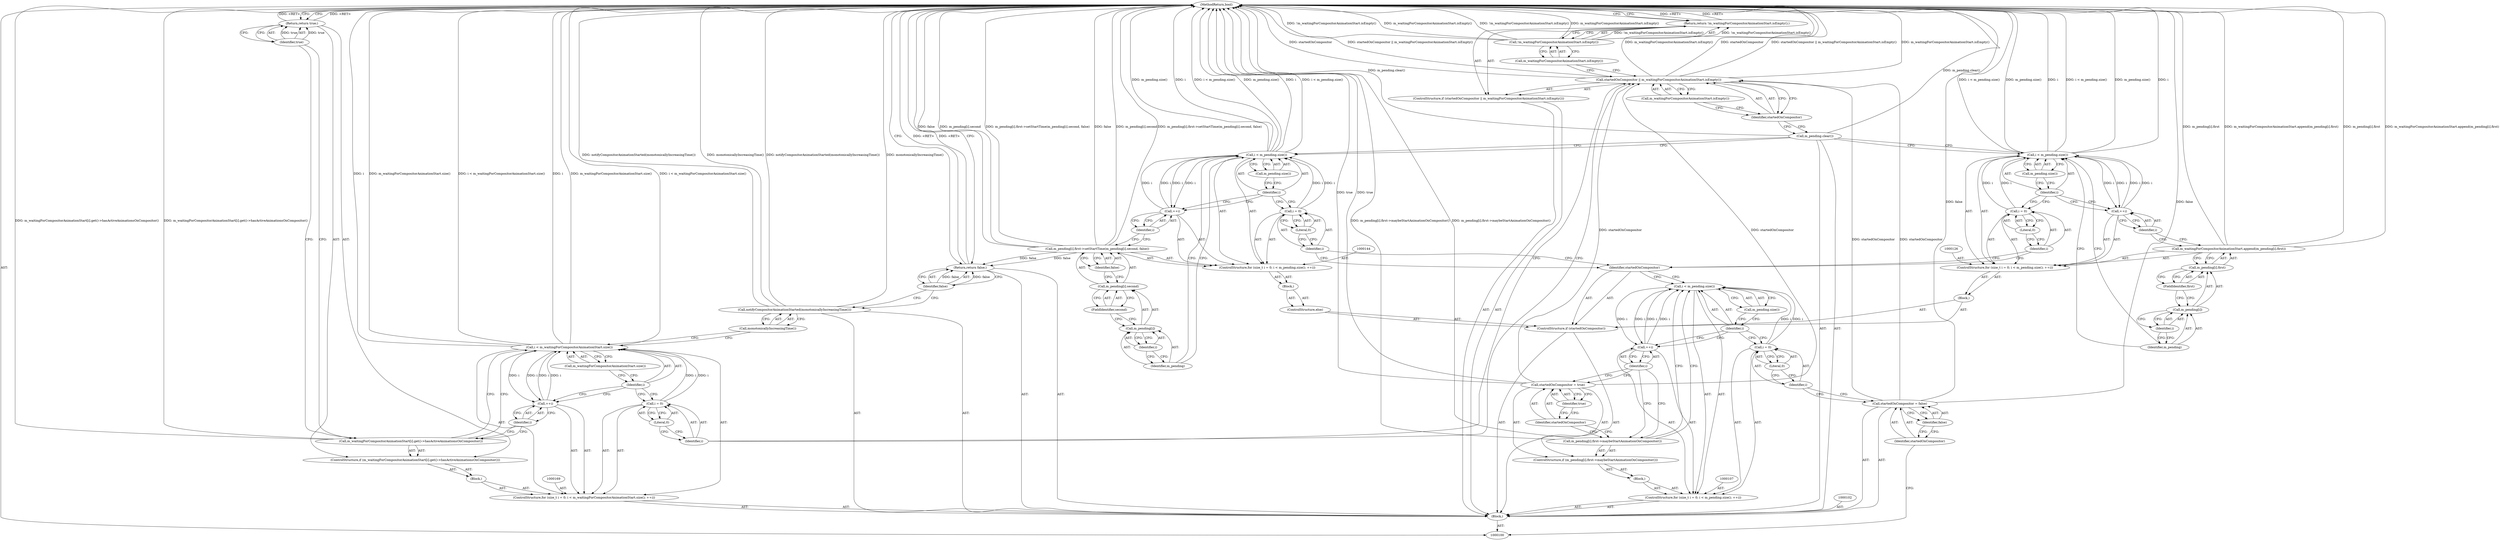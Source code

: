 digraph "0_Chrome_75f1a0ebf09d110642f19dd4e389004e949a7828_2" {
"1000187" [label="(MethodReturn,bool)"];
"1000127" [label="(Call,i = 0)"];
"1000128" [label="(Identifier,i)"];
"1000129" [label="(Literal,0)"];
"1000130" [label="(Call,i < m_pending.size())"];
"1000131" [label="(Identifier,i)"];
"1000132" [label="(Call,m_pending.size())"];
"1000133" [label="(Call,++i)"];
"1000134" [label="(Identifier,i)"];
"1000125" [label="(ControlStructure,for (size_t i = 0; i < m_pending.size(); ++i))"];
"1000135" [label="(Call,m_waitingForCompositorAnimationStart.append(m_pending[i].first))"];
"1000136" [label="(Call,m_pending[i].first)"];
"1000137" [label="(Call,m_pending[i])"];
"1000138" [label="(Identifier,m_pending)"];
"1000139" [label="(Identifier,i)"];
"1000140" [label="(FieldIdentifier,first)"];
"1000142" [label="(Block,)"];
"1000141" [label="(ControlStructure,else)"];
"1000145" [label="(Call,i = 0)"];
"1000146" [label="(Identifier,i)"];
"1000147" [label="(Literal,0)"];
"1000148" [label="(Call,i < m_pending.size())"];
"1000149" [label="(Identifier,i)"];
"1000150" [label="(Call,m_pending.size())"];
"1000151" [label="(Call,++i)"];
"1000152" [label="(Identifier,i)"];
"1000143" [label="(ControlStructure,for (size_t i = 0; i < m_pending.size(); ++i))"];
"1000153" [label="(Call,m_pending[i].first->setStartTime(m_pending[i].second, false))"];
"1000154" [label="(Call,m_pending[i].second)"];
"1000155" [label="(Call,m_pending[i])"];
"1000156" [label="(Identifier,m_pending)"];
"1000157" [label="(Identifier,i)"];
"1000158" [label="(FieldIdentifier,second)"];
"1000159" [label="(Identifier,false)"];
"1000160" [label="(Call,m_pending.clear())"];
"1000164" [label="(Call,m_waitingForCompositorAnimationStart.isEmpty())"];
"1000161" [label="(ControlStructure,if (startedOnCompositor || m_waitingForCompositorAnimationStart.isEmpty()))"];
"1000162" [label="(Call,startedOnCompositor || m_waitingForCompositorAnimationStart.isEmpty())"];
"1000163" [label="(Identifier,startedOnCompositor)"];
"1000166" [label="(Call,!m_waitingForCompositorAnimationStart.isEmpty())"];
"1000167" [label="(Call,m_waitingForCompositorAnimationStart.isEmpty())"];
"1000165" [label="(Return,return !m_waitingForCompositorAnimationStart.isEmpty();)"];
"1000101" [label="(Block,)"];
"1000170" [label="(Call,i = 0)"];
"1000171" [label="(Identifier,i)"];
"1000172" [label="(Literal,0)"];
"1000173" [label="(Call,i < m_waitingForCompositorAnimationStart.size())"];
"1000174" [label="(Identifier,i)"];
"1000175" [label="(Call,m_waitingForCompositorAnimationStart.size())"];
"1000168" [label="(ControlStructure,for (size_t i = 0; i < m_waitingForCompositorAnimationStart.size(); ++i))"];
"1000176" [label="(Call,++i)"];
"1000177" [label="(Identifier,i)"];
"1000178" [label="(Block,)"];
"1000180" [label="(Call,m_waitingForCompositorAnimationStart[i].get()->hasActiveAnimationsOnCompositor())"];
"1000179" [label="(ControlStructure,if (m_waitingForCompositorAnimationStart[i].get()->hasActiveAnimationsOnCompositor()))"];
"1000181" [label="(Return,return true;)"];
"1000182" [label="(Identifier,true)"];
"1000184" [label="(Call,monotonicallyIncreasingTime())"];
"1000183" [label="(Call,notifyCompositorAnimationStarted(monotonicallyIncreasingTime()))"];
"1000186" [label="(Identifier,false)"];
"1000185" [label="(Return,return false;)"];
"1000105" [label="(Identifier,false)"];
"1000103" [label="(Call,startedOnCompositor = false)"];
"1000104" [label="(Identifier,startedOnCompositor)"];
"1000108" [label="(Call,i = 0)"];
"1000109" [label="(Identifier,i)"];
"1000110" [label="(Literal,0)"];
"1000111" [label="(Call,i < m_pending.size())"];
"1000112" [label="(Identifier,i)"];
"1000113" [label="(Call,m_pending.size())"];
"1000106" [label="(ControlStructure,for (size_t i = 0; i < m_pending.size(); ++i))"];
"1000114" [label="(Call,++i)"];
"1000115" [label="(Identifier,i)"];
"1000116" [label="(Block,)"];
"1000118" [label="(Call,m_pending[i].first->maybeStartAnimationOnCompositor())"];
"1000117" [label="(ControlStructure,if (m_pending[i].first->maybeStartAnimationOnCompositor()))"];
"1000119" [label="(Call,startedOnCompositor = true)"];
"1000120" [label="(Identifier,startedOnCompositor)"];
"1000121" [label="(Identifier,true)"];
"1000124" [label="(Block,)"];
"1000122" [label="(ControlStructure,if (startedOnCompositor))"];
"1000123" [label="(Identifier,startedOnCompositor)"];
"1000187" -> "1000100"  [label="AST: "];
"1000187" -> "1000165"  [label="CFG: "];
"1000187" -> "1000181"  [label="CFG: "];
"1000187" -> "1000185"  [label="CFG: "];
"1000165" -> "1000187"  [label="DDG: <RET>"];
"1000153" -> "1000187"  [label="DDG: false"];
"1000153" -> "1000187"  [label="DDG: m_pending[i].second"];
"1000153" -> "1000187"  [label="DDG: m_pending[i].first->setStartTime(m_pending[i].second, false)"];
"1000103" -> "1000187"  [label="DDG: false"];
"1000130" -> "1000187"  [label="DDG: m_pending.size()"];
"1000130" -> "1000187"  [label="DDG: i"];
"1000130" -> "1000187"  [label="DDG: i < m_pending.size()"];
"1000118" -> "1000187"  [label="DDG: m_pending[i].first->maybeStartAnimationOnCompositor()"];
"1000183" -> "1000187"  [label="DDG: notifyCompositorAnimationStarted(monotonicallyIncreasingTime())"];
"1000183" -> "1000187"  [label="DDG: monotonicallyIncreasingTime()"];
"1000162" -> "1000187"  [label="DDG: m_waitingForCompositorAnimationStart.isEmpty()"];
"1000162" -> "1000187"  [label="DDG: startedOnCompositor"];
"1000162" -> "1000187"  [label="DDG: startedOnCompositor || m_waitingForCompositorAnimationStart.isEmpty()"];
"1000160" -> "1000187"  [label="DDG: m_pending.clear()"];
"1000166" -> "1000187"  [label="DDG: !m_waitingForCompositorAnimationStart.isEmpty()"];
"1000166" -> "1000187"  [label="DDG: m_waitingForCompositorAnimationStart.isEmpty()"];
"1000119" -> "1000187"  [label="DDG: true"];
"1000180" -> "1000187"  [label="DDG: m_waitingForCompositorAnimationStart[i].get()->hasActiveAnimationsOnCompositor()"];
"1000148" -> "1000187"  [label="DDG: i"];
"1000148" -> "1000187"  [label="DDG: i < m_pending.size()"];
"1000148" -> "1000187"  [label="DDG: m_pending.size()"];
"1000135" -> "1000187"  [label="DDG: m_waitingForCompositorAnimationStart.append(m_pending[i].first)"];
"1000135" -> "1000187"  [label="DDG: m_pending[i].first"];
"1000173" -> "1000187"  [label="DDG: i < m_waitingForCompositorAnimationStart.size()"];
"1000173" -> "1000187"  [label="DDG: i"];
"1000173" -> "1000187"  [label="DDG: m_waitingForCompositorAnimationStart.size()"];
"1000181" -> "1000187"  [label="DDG: <RET>"];
"1000185" -> "1000187"  [label="DDG: <RET>"];
"1000127" -> "1000125"  [label="AST: "];
"1000127" -> "1000129"  [label="CFG: "];
"1000128" -> "1000127"  [label="AST: "];
"1000129" -> "1000127"  [label="AST: "];
"1000131" -> "1000127"  [label="CFG: "];
"1000127" -> "1000130"  [label="DDG: i"];
"1000128" -> "1000127"  [label="AST: "];
"1000128" -> "1000123"  [label="CFG: "];
"1000129" -> "1000128"  [label="CFG: "];
"1000129" -> "1000127"  [label="AST: "];
"1000129" -> "1000128"  [label="CFG: "];
"1000127" -> "1000129"  [label="CFG: "];
"1000130" -> "1000125"  [label="AST: "];
"1000130" -> "1000132"  [label="CFG: "];
"1000131" -> "1000130"  [label="AST: "];
"1000132" -> "1000130"  [label="AST: "];
"1000138" -> "1000130"  [label="CFG: "];
"1000160" -> "1000130"  [label="CFG: "];
"1000130" -> "1000187"  [label="DDG: m_pending.size()"];
"1000130" -> "1000187"  [label="DDG: i"];
"1000130" -> "1000187"  [label="DDG: i < m_pending.size()"];
"1000133" -> "1000130"  [label="DDG: i"];
"1000127" -> "1000130"  [label="DDG: i"];
"1000130" -> "1000133"  [label="DDG: i"];
"1000131" -> "1000130"  [label="AST: "];
"1000131" -> "1000127"  [label="CFG: "];
"1000131" -> "1000133"  [label="CFG: "];
"1000132" -> "1000131"  [label="CFG: "];
"1000132" -> "1000130"  [label="AST: "];
"1000132" -> "1000131"  [label="CFG: "];
"1000130" -> "1000132"  [label="CFG: "];
"1000133" -> "1000125"  [label="AST: "];
"1000133" -> "1000134"  [label="CFG: "];
"1000134" -> "1000133"  [label="AST: "];
"1000131" -> "1000133"  [label="CFG: "];
"1000133" -> "1000130"  [label="DDG: i"];
"1000130" -> "1000133"  [label="DDG: i"];
"1000134" -> "1000133"  [label="AST: "];
"1000134" -> "1000135"  [label="CFG: "];
"1000133" -> "1000134"  [label="CFG: "];
"1000125" -> "1000124"  [label="AST: "];
"1000126" -> "1000125"  [label="AST: "];
"1000127" -> "1000125"  [label="AST: "];
"1000130" -> "1000125"  [label="AST: "];
"1000133" -> "1000125"  [label="AST: "];
"1000135" -> "1000125"  [label="AST: "];
"1000135" -> "1000125"  [label="AST: "];
"1000135" -> "1000136"  [label="CFG: "];
"1000136" -> "1000135"  [label="AST: "];
"1000134" -> "1000135"  [label="CFG: "];
"1000135" -> "1000187"  [label="DDG: m_waitingForCompositorAnimationStart.append(m_pending[i].first)"];
"1000135" -> "1000187"  [label="DDG: m_pending[i].first"];
"1000136" -> "1000135"  [label="AST: "];
"1000136" -> "1000140"  [label="CFG: "];
"1000137" -> "1000136"  [label="AST: "];
"1000140" -> "1000136"  [label="AST: "];
"1000135" -> "1000136"  [label="CFG: "];
"1000137" -> "1000136"  [label="AST: "];
"1000137" -> "1000139"  [label="CFG: "];
"1000138" -> "1000137"  [label="AST: "];
"1000139" -> "1000137"  [label="AST: "];
"1000140" -> "1000137"  [label="CFG: "];
"1000138" -> "1000137"  [label="AST: "];
"1000138" -> "1000130"  [label="CFG: "];
"1000139" -> "1000138"  [label="CFG: "];
"1000139" -> "1000137"  [label="AST: "];
"1000139" -> "1000138"  [label="CFG: "];
"1000137" -> "1000139"  [label="CFG: "];
"1000140" -> "1000136"  [label="AST: "];
"1000140" -> "1000137"  [label="CFG: "];
"1000136" -> "1000140"  [label="CFG: "];
"1000142" -> "1000141"  [label="AST: "];
"1000143" -> "1000142"  [label="AST: "];
"1000141" -> "1000122"  [label="AST: "];
"1000142" -> "1000141"  [label="AST: "];
"1000145" -> "1000143"  [label="AST: "];
"1000145" -> "1000147"  [label="CFG: "];
"1000146" -> "1000145"  [label="AST: "];
"1000147" -> "1000145"  [label="AST: "];
"1000149" -> "1000145"  [label="CFG: "];
"1000145" -> "1000148"  [label="DDG: i"];
"1000146" -> "1000145"  [label="AST: "];
"1000146" -> "1000123"  [label="CFG: "];
"1000147" -> "1000146"  [label="CFG: "];
"1000147" -> "1000145"  [label="AST: "];
"1000147" -> "1000146"  [label="CFG: "];
"1000145" -> "1000147"  [label="CFG: "];
"1000148" -> "1000143"  [label="AST: "];
"1000148" -> "1000150"  [label="CFG: "];
"1000149" -> "1000148"  [label="AST: "];
"1000150" -> "1000148"  [label="AST: "];
"1000156" -> "1000148"  [label="CFG: "];
"1000160" -> "1000148"  [label="CFG: "];
"1000148" -> "1000187"  [label="DDG: i"];
"1000148" -> "1000187"  [label="DDG: i < m_pending.size()"];
"1000148" -> "1000187"  [label="DDG: m_pending.size()"];
"1000151" -> "1000148"  [label="DDG: i"];
"1000145" -> "1000148"  [label="DDG: i"];
"1000148" -> "1000151"  [label="DDG: i"];
"1000149" -> "1000148"  [label="AST: "];
"1000149" -> "1000145"  [label="CFG: "];
"1000149" -> "1000151"  [label="CFG: "];
"1000150" -> "1000149"  [label="CFG: "];
"1000150" -> "1000148"  [label="AST: "];
"1000150" -> "1000149"  [label="CFG: "];
"1000148" -> "1000150"  [label="CFG: "];
"1000151" -> "1000143"  [label="AST: "];
"1000151" -> "1000152"  [label="CFG: "];
"1000152" -> "1000151"  [label="AST: "];
"1000149" -> "1000151"  [label="CFG: "];
"1000151" -> "1000148"  [label="DDG: i"];
"1000148" -> "1000151"  [label="DDG: i"];
"1000152" -> "1000151"  [label="AST: "];
"1000152" -> "1000153"  [label="CFG: "];
"1000151" -> "1000152"  [label="CFG: "];
"1000143" -> "1000142"  [label="AST: "];
"1000144" -> "1000143"  [label="AST: "];
"1000145" -> "1000143"  [label="AST: "];
"1000148" -> "1000143"  [label="AST: "];
"1000151" -> "1000143"  [label="AST: "];
"1000153" -> "1000143"  [label="AST: "];
"1000153" -> "1000143"  [label="AST: "];
"1000153" -> "1000159"  [label="CFG: "];
"1000154" -> "1000153"  [label="AST: "];
"1000159" -> "1000153"  [label="AST: "];
"1000152" -> "1000153"  [label="CFG: "];
"1000153" -> "1000187"  [label="DDG: false"];
"1000153" -> "1000187"  [label="DDG: m_pending[i].second"];
"1000153" -> "1000187"  [label="DDG: m_pending[i].first->setStartTime(m_pending[i].second, false)"];
"1000153" -> "1000185"  [label="DDG: false"];
"1000154" -> "1000153"  [label="AST: "];
"1000154" -> "1000158"  [label="CFG: "];
"1000155" -> "1000154"  [label="AST: "];
"1000158" -> "1000154"  [label="AST: "];
"1000159" -> "1000154"  [label="CFG: "];
"1000155" -> "1000154"  [label="AST: "];
"1000155" -> "1000157"  [label="CFG: "];
"1000156" -> "1000155"  [label="AST: "];
"1000157" -> "1000155"  [label="AST: "];
"1000158" -> "1000155"  [label="CFG: "];
"1000156" -> "1000155"  [label="AST: "];
"1000156" -> "1000148"  [label="CFG: "];
"1000157" -> "1000156"  [label="CFG: "];
"1000157" -> "1000155"  [label="AST: "];
"1000157" -> "1000156"  [label="CFG: "];
"1000155" -> "1000157"  [label="CFG: "];
"1000158" -> "1000154"  [label="AST: "];
"1000158" -> "1000155"  [label="CFG: "];
"1000154" -> "1000158"  [label="CFG: "];
"1000159" -> "1000153"  [label="AST: "];
"1000159" -> "1000154"  [label="CFG: "];
"1000153" -> "1000159"  [label="CFG: "];
"1000160" -> "1000101"  [label="AST: "];
"1000160" -> "1000130"  [label="CFG: "];
"1000160" -> "1000148"  [label="CFG: "];
"1000163" -> "1000160"  [label="CFG: "];
"1000160" -> "1000187"  [label="DDG: m_pending.clear()"];
"1000164" -> "1000162"  [label="AST: "];
"1000164" -> "1000163"  [label="CFG: "];
"1000162" -> "1000164"  [label="CFG: "];
"1000161" -> "1000101"  [label="AST: "];
"1000162" -> "1000161"  [label="AST: "];
"1000165" -> "1000161"  [label="AST: "];
"1000162" -> "1000161"  [label="AST: "];
"1000162" -> "1000163"  [label="CFG: "];
"1000162" -> "1000164"  [label="CFG: "];
"1000163" -> "1000162"  [label="AST: "];
"1000164" -> "1000162"  [label="AST: "];
"1000167" -> "1000162"  [label="CFG: "];
"1000171" -> "1000162"  [label="CFG: "];
"1000162" -> "1000187"  [label="DDG: m_waitingForCompositorAnimationStart.isEmpty()"];
"1000162" -> "1000187"  [label="DDG: startedOnCompositor"];
"1000162" -> "1000187"  [label="DDG: startedOnCompositor || m_waitingForCompositorAnimationStart.isEmpty()"];
"1000103" -> "1000162"  [label="DDG: startedOnCompositor"];
"1000119" -> "1000162"  [label="DDG: startedOnCompositor"];
"1000163" -> "1000162"  [label="AST: "];
"1000163" -> "1000160"  [label="CFG: "];
"1000164" -> "1000163"  [label="CFG: "];
"1000162" -> "1000163"  [label="CFG: "];
"1000166" -> "1000165"  [label="AST: "];
"1000166" -> "1000167"  [label="CFG: "];
"1000167" -> "1000166"  [label="AST: "];
"1000165" -> "1000166"  [label="CFG: "];
"1000166" -> "1000187"  [label="DDG: !m_waitingForCompositorAnimationStart.isEmpty()"];
"1000166" -> "1000187"  [label="DDG: m_waitingForCompositorAnimationStart.isEmpty()"];
"1000166" -> "1000165"  [label="DDG: !m_waitingForCompositorAnimationStart.isEmpty()"];
"1000167" -> "1000166"  [label="AST: "];
"1000167" -> "1000162"  [label="CFG: "];
"1000166" -> "1000167"  [label="CFG: "];
"1000165" -> "1000161"  [label="AST: "];
"1000165" -> "1000166"  [label="CFG: "];
"1000166" -> "1000165"  [label="AST: "];
"1000187" -> "1000165"  [label="CFG: "];
"1000165" -> "1000187"  [label="DDG: <RET>"];
"1000166" -> "1000165"  [label="DDG: !m_waitingForCompositorAnimationStart.isEmpty()"];
"1000101" -> "1000100"  [label="AST: "];
"1000102" -> "1000101"  [label="AST: "];
"1000103" -> "1000101"  [label="AST: "];
"1000106" -> "1000101"  [label="AST: "];
"1000122" -> "1000101"  [label="AST: "];
"1000160" -> "1000101"  [label="AST: "];
"1000161" -> "1000101"  [label="AST: "];
"1000168" -> "1000101"  [label="AST: "];
"1000183" -> "1000101"  [label="AST: "];
"1000185" -> "1000101"  [label="AST: "];
"1000170" -> "1000168"  [label="AST: "];
"1000170" -> "1000172"  [label="CFG: "];
"1000171" -> "1000170"  [label="AST: "];
"1000172" -> "1000170"  [label="AST: "];
"1000174" -> "1000170"  [label="CFG: "];
"1000170" -> "1000173"  [label="DDG: i"];
"1000171" -> "1000170"  [label="AST: "];
"1000171" -> "1000162"  [label="CFG: "];
"1000172" -> "1000171"  [label="CFG: "];
"1000172" -> "1000170"  [label="AST: "];
"1000172" -> "1000171"  [label="CFG: "];
"1000170" -> "1000172"  [label="CFG: "];
"1000173" -> "1000168"  [label="AST: "];
"1000173" -> "1000175"  [label="CFG: "];
"1000174" -> "1000173"  [label="AST: "];
"1000175" -> "1000173"  [label="AST: "];
"1000180" -> "1000173"  [label="CFG: "];
"1000184" -> "1000173"  [label="CFG: "];
"1000173" -> "1000187"  [label="DDG: i < m_waitingForCompositorAnimationStart.size()"];
"1000173" -> "1000187"  [label="DDG: i"];
"1000173" -> "1000187"  [label="DDG: m_waitingForCompositorAnimationStart.size()"];
"1000170" -> "1000173"  [label="DDG: i"];
"1000176" -> "1000173"  [label="DDG: i"];
"1000173" -> "1000176"  [label="DDG: i"];
"1000174" -> "1000173"  [label="AST: "];
"1000174" -> "1000170"  [label="CFG: "];
"1000174" -> "1000176"  [label="CFG: "];
"1000175" -> "1000174"  [label="CFG: "];
"1000175" -> "1000173"  [label="AST: "];
"1000175" -> "1000174"  [label="CFG: "];
"1000173" -> "1000175"  [label="CFG: "];
"1000168" -> "1000101"  [label="AST: "];
"1000169" -> "1000168"  [label="AST: "];
"1000170" -> "1000168"  [label="AST: "];
"1000173" -> "1000168"  [label="AST: "];
"1000176" -> "1000168"  [label="AST: "];
"1000178" -> "1000168"  [label="AST: "];
"1000176" -> "1000168"  [label="AST: "];
"1000176" -> "1000177"  [label="CFG: "];
"1000177" -> "1000176"  [label="AST: "];
"1000174" -> "1000176"  [label="CFG: "];
"1000176" -> "1000173"  [label="DDG: i"];
"1000173" -> "1000176"  [label="DDG: i"];
"1000177" -> "1000176"  [label="AST: "];
"1000177" -> "1000180"  [label="CFG: "];
"1000176" -> "1000177"  [label="CFG: "];
"1000178" -> "1000168"  [label="AST: "];
"1000179" -> "1000178"  [label="AST: "];
"1000180" -> "1000179"  [label="AST: "];
"1000180" -> "1000173"  [label="CFG: "];
"1000182" -> "1000180"  [label="CFG: "];
"1000177" -> "1000180"  [label="CFG: "];
"1000180" -> "1000187"  [label="DDG: m_waitingForCompositorAnimationStart[i].get()->hasActiveAnimationsOnCompositor()"];
"1000179" -> "1000178"  [label="AST: "];
"1000180" -> "1000179"  [label="AST: "];
"1000181" -> "1000179"  [label="AST: "];
"1000181" -> "1000179"  [label="AST: "];
"1000181" -> "1000182"  [label="CFG: "];
"1000182" -> "1000181"  [label="AST: "];
"1000187" -> "1000181"  [label="CFG: "];
"1000181" -> "1000187"  [label="DDG: <RET>"];
"1000182" -> "1000181"  [label="DDG: true"];
"1000182" -> "1000181"  [label="AST: "];
"1000182" -> "1000180"  [label="CFG: "];
"1000181" -> "1000182"  [label="CFG: "];
"1000182" -> "1000181"  [label="DDG: true"];
"1000184" -> "1000183"  [label="AST: "];
"1000184" -> "1000173"  [label="CFG: "];
"1000183" -> "1000184"  [label="CFG: "];
"1000183" -> "1000101"  [label="AST: "];
"1000183" -> "1000184"  [label="CFG: "];
"1000184" -> "1000183"  [label="AST: "];
"1000186" -> "1000183"  [label="CFG: "];
"1000183" -> "1000187"  [label="DDG: notifyCompositorAnimationStarted(monotonicallyIncreasingTime())"];
"1000183" -> "1000187"  [label="DDG: monotonicallyIncreasingTime()"];
"1000186" -> "1000185"  [label="AST: "];
"1000186" -> "1000183"  [label="CFG: "];
"1000185" -> "1000186"  [label="CFG: "];
"1000186" -> "1000185"  [label="DDG: false"];
"1000185" -> "1000101"  [label="AST: "];
"1000185" -> "1000186"  [label="CFG: "];
"1000186" -> "1000185"  [label="AST: "];
"1000187" -> "1000185"  [label="CFG: "];
"1000185" -> "1000187"  [label="DDG: <RET>"];
"1000186" -> "1000185"  [label="DDG: false"];
"1000153" -> "1000185"  [label="DDG: false"];
"1000105" -> "1000103"  [label="AST: "];
"1000105" -> "1000104"  [label="CFG: "];
"1000103" -> "1000105"  [label="CFG: "];
"1000103" -> "1000101"  [label="AST: "];
"1000103" -> "1000105"  [label="CFG: "];
"1000104" -> "1000103"  [label="AST: "];
"1000105" -> "1000103"  [label="AST: "];
"1000109" -> "1000103"  [label="CFG: "];
"1000103" -> "1000187"  [label="DDG: false"];
"1000103" -> "1000162"  [label="DDG: startedOnCompositor"];
"1000104" -> "1000103"  [label="AST: "];
"1000104" -> "1000100"  [label="CFG: "];
"1000105" -> "1000104"  [label="CFG: "];
"1000108" -> "1000106"  [label="AST: "];
"1000108" -> "1000110"  [label="CFG: "];
"1000109" -> "1000108"  [label="AST: "];
"1000110" -> "1000108"  [label="AST: "];
"1000112" -> "1000108"  [label="CFG: "];
"1000108" -> "1000111"  [label="DDG: i"];
"1000109" -> "1000108"  [label="AST: "];
"1000109" -> "1000103"  [label="CFG: "];
"1000110" -> "1000109"  [label="CFG: "];
"1000110" -> "1000108"  [label="AST: "];
"1000110" -> "1000109"  [label="CFG: "];
"1000108" -> "1000110"  [label="CFG: "];
"1000111" -> "1000106"  [label="AST: "];
"1000111" -> "1000113"  [label="CFG: "];
"1000112" -> "1000111"  [label="AST: "];
"1000113" -> "1000111"  [label="AST: "];
"1000118" -> "1000111"  [label="CFG: "];
"1000123" -> "1000111"  [label="CFG: "];
"1000114" -> "1000111"  [label="DDG: i"];
"1000108" -> "1000111"  [label="DDG: i"];
"1000111" -> "1000114"  [label="DDG: i"];
"1000112" -> "1000111"  [label="AST: "];
"1000112" -> "1000108"  [label="CFG: "];
"1000112" -> "1000114"  [label="CFG: "];
"1000113" -> "1000112"  [label="CFG: "];
"1000113" -> "1000111"  [label="AST: "];
"1000113" -> "1000112"  [label="CFG: "];
"1000111" -> "1000113"  [label="CFG: "];
"1000106" -> "1000101"  [label="AST: "];
"1000107" -> "1000106"  [label="AST: "];
"1000108" -> "1000106"  [label="AST: "];
"1000111" -> "1000106"  [label="AST: "];
"1000114" -> "1000106"  [label="AST: "];
"1000116" -> "1000106"  [label="AST: "];
"1000114" -> "1000106"  [label="AST: "];
"1000114" -> "1000115"  [label="CFG: "];
"1000115" -> "1000114"  [label="AST: "];
"1000112" -> "1000114"  [label="CFG: "];
"1000114" -> "1000111"  [label="DDG: i"];
"1000111" -> "1000114"  [label="DDG: i"];
"1000115" -> "1000114"  [label="AST: "];
"1000115" -> "1000119"  [label="CFG: "];
"1000115" -> "1000118"  [label="CFG: "];
"1000114" -> "1000115"  [label="CFG: "];
"1000116" -> "1000106"  [label="AST: "];
"1000117" -> "1000116"  [label="AST: "];
"1000118" -> "1000117"  [label="AST: "];
"1000118" -> "1000111"  [label="CFG: "];
"1000120" -> "1000118"  [label="CFG: "];
"1000115" -> "1000118"  [label="CFG: "];
"1000118" -> "1000187"  [label="DDG: m_pending[i].first->maybeStartAnimationOnCompositor()"];
"1000117" -> "1000116"  [label="AST: "];
"1000118" -> "1000117"  [label="AST: "];
"1000119" -> "1000117"  [label="AST: "];
"1000119" -> "1000117"  [label="AST: "];
"1000119" -> "1000121"  [label="CFG: "];
"1000120" -> "1000119"  [label="AST: "];
"1000121" -> "1000119"  [label="AST: "];
"1000115" -> "1000119"  [label="CFG: "];
"1000119" -> "1000187"  [label="DDG: true"];
"1000119" -> "1000162"  [label="DDG: startedOnCompositor"];
"1000120" -> "1000119"  [label="AST: "];
"1000120" -> "1000118"  [label="CFG: "];
"1000121" -> "1000120"  [label="CFG: "];
"1000121" -> "1000119"  [label="AST: "];
"1000121" -> "1000120"  [label="CFG: "];
"1000119" -> "1000121"  [label="CFG: "];
"1000124" -> "1000122"  [label="AST: "];
"1000125" -> "1000124"  [label="AST: "];
"1000122" -> "1000101"  [label="AST: "];
"1000123" -> "1000122"  [label="AST: "];
"1000124" -> "1000122"  [label="AST: "];
"1000141" -> "1000122"  [label="AST: "];
"1000123" -> "1000122"  [label="AST: "];
"1000123" -> "1000111"  [label="CFG: "];
"1000128" -> "1000123"  [label="CFG: "];
"1000146" -> "1000123"  [label="CFG: "];
}
